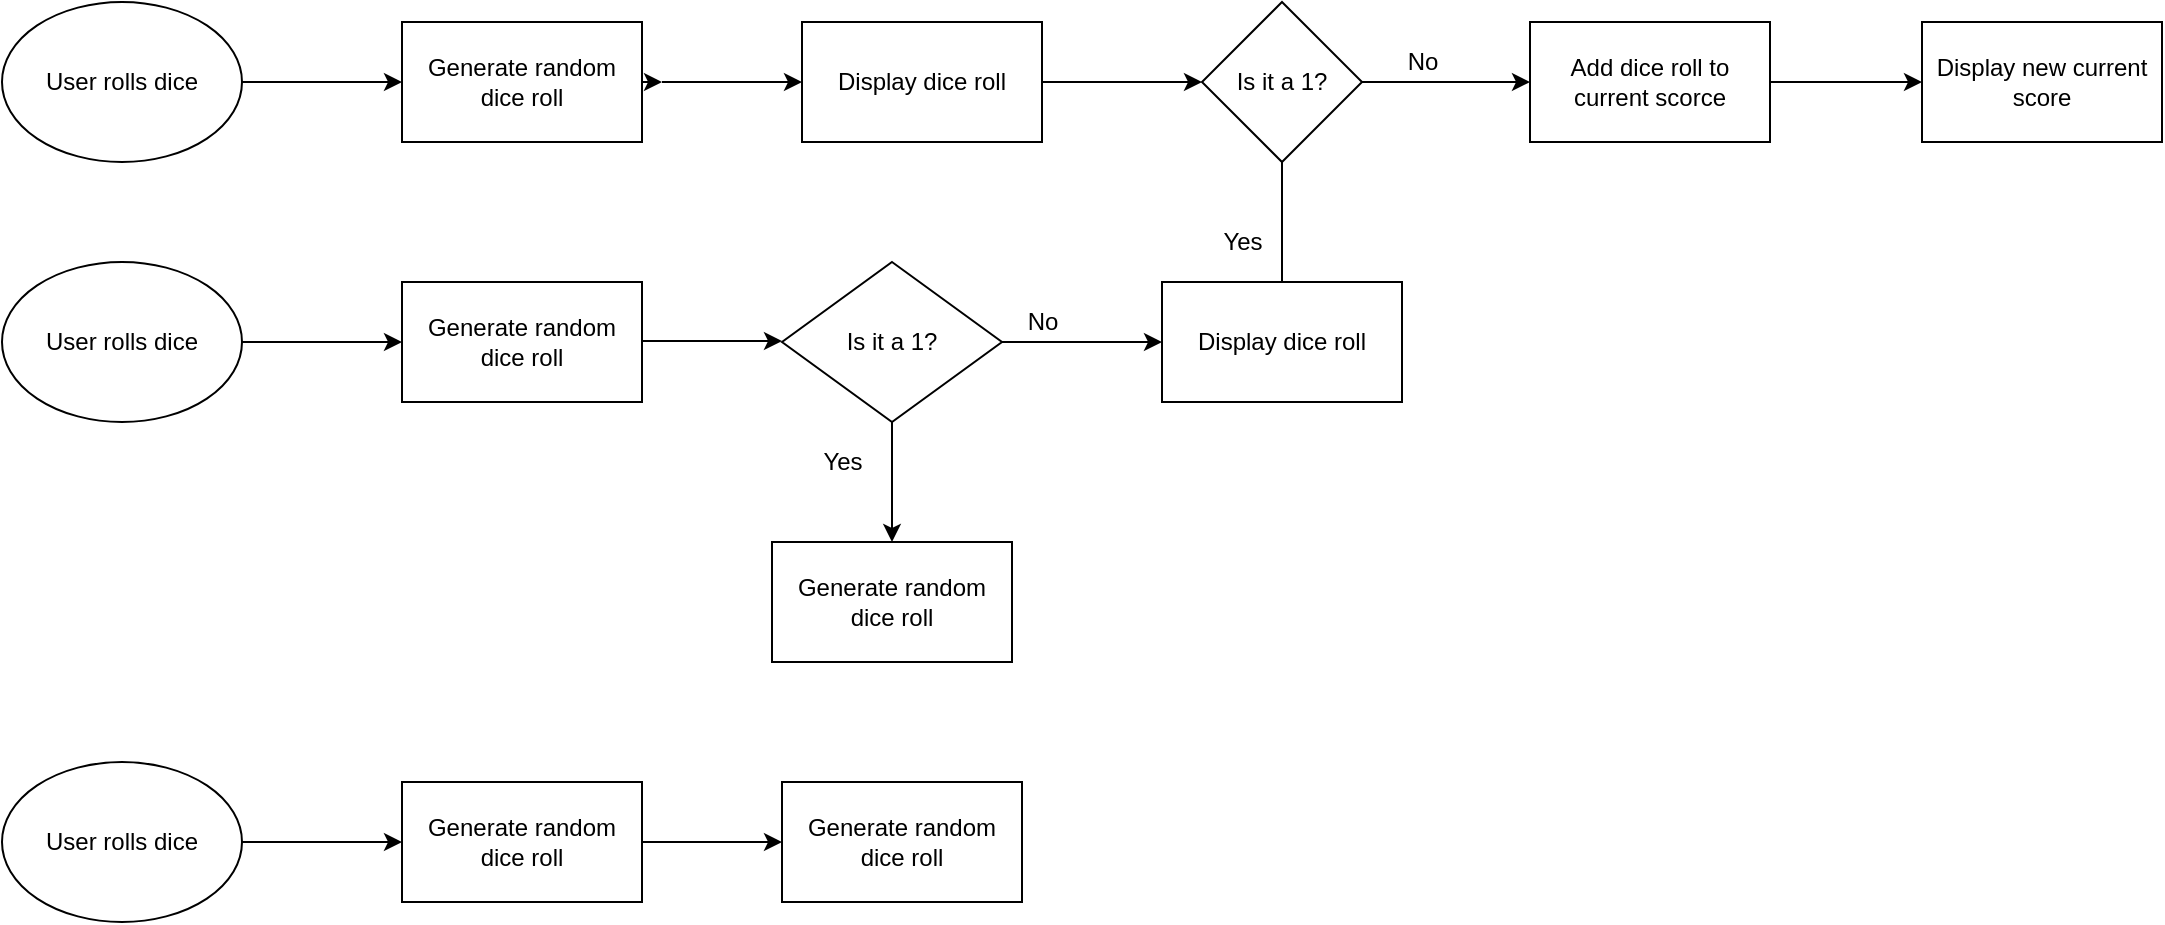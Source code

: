 <mxfile version="14.4.2" type="github">
  <diagram id="Y4Er28gGYwmPT1ONX5_L" name="Page-1">
    <mxGraphModel dx="1261" dy="783" grid="1" gridSize="10" guides="1" tooltips="1" connect="1" arrows="1" fold="1" page="1" pageScale="1" pageWidth="850" pageHeight="1100" math="0" shadow="0">
      <root>
        <mxCell id="0" />
        <mxCell id="1" parent="0" />
        <mxCell id="ww2Ax3JJ7ZaF3GS8L2p9-1" value="User rolls dice" style="ellipse;whiteSpace=wrap;html=1;" parent="1" vertex="1">
          <mxGeometry x="40" y="40" width="120" height="80" as="geometry" />
        </mxCell>
        <mxCell id="ww2Ax3JJ7ZaF3GS8L2p9-2" value="" style="endArrow=classic;html=1;" parent="1" edge="1">
          <mxGeometry width="50" height="50" relative="1" as="geometry">
            <mxPoint x="160" y="80" as="sourcePoint" />
            <mxPoint x="240" y="80" as="targetPoint" />
          </mxGeometry>
        </mxCell>
        <mxCell id="ww2Ax3JJ7ZaF3GS8L2p9-6" style="edgeStyle=orthogonalEdgeStyle;rounded=0;orthogonalLoop=1;jettySize=auto;html=1;exitX=1;exitY=0.5;exitDx=0;exitDy=0;" parent="1" source="ww2Ax3JJ7ZaF3GS8L2p9-3" edge="1">
          <mxGeometry relative="1" as="geometry">
            <mxPoint x="370" y="80" as="targetPoint" />
          </mxGeometry>
        </mxCell>
        <mxCell id="ww2Ax3JJ7ZaF3GS8L2p9-3" value="Generate random dice roll" style="rounded=0;whiteSpace=wrap;html=1;" parent="1" vertex="1">
          <mxGeometry x="240" y="50" width="120" height="60" as="geometry" />
        </mxCell>
        <mxCell id="ww2Ax3JJ7ZaF3GS8L2p9-5" value="" style="endArrow=classic;html=1;" parent="1" edge="1">
          <mxGeometry width="50" height="50" relative="1" as="geometry">
            <mxPoint x="370" y="80" as="sourcePoint" />
            <mxPoint x="440" y="80" as="targetPoint" />
          </mxGeometry>
        </mxCell>
        <mxCell id="ww2Ax3JJ7ZaF3GS8L2p9-7" value="Display dice roll" style="rounded=0;whiteSpace=wrap;html=1;" parent="1" vertex="1">
          <mxGeometry x="440" y="50" width="120" height="60" as="geometry" />
        </mxCell>
        <mxCell id="ww2Ax3JJ7ZaF3GS8L2p9-8" value="" style="endArrow=classic;html=1;exitX=1;exitY=0.5;exitDx=0;exitDy=0;" parent="1" source="ww2Ax3JJ7ZaF3GS8L2p9-7" edge="1">
          <mxGeometry width="50" height="50" relative="1" as="geometry">
            <mxPoint x="560" y="110" as="sourcePoint" />
            <mxPoint x="640" y="80" as="targetPoint" />
          </mxGeometry>
        </mxCell>
        <mxCell id="ww2Ax3JJ7ZaF3GS8L2p9-9" value="Is it a 1?" style="rhombus;whiteSpace=wrap;html=1;" parent="1" vertex="1">
          <mxGeometry x="640" y="40" width="80" height="80" as="geometry" />
        </mxCell>
        <mxCell id="ww2Ax3JJ7ZaF3GS8L2p9-16" value="" style="edgeStyle=orthogonalEdgeStyle;rounded=0;orthogonalLoop=1;jettySize=auto;html=1;" parent="1" source="ww2Ax3JJ7ZaF3GS8L2p9-10" target="ww2Ax3JJ7ZaF3GS8L2p9-15" edge="1">
          <mxGeometry relative="1" as="geometry" />
        </mxCell>
        <mxCell id="ww2Ax3JJ7ZaF3GS8L2p9-10" value="Add dice roll to current scorce" style="rounded=0;whiteSpace=wrap;html=1;" parent="1" vertex="1">
          <mxGeometry x="804" y="50" width="120" height="60" as="geometry" />
        </mxCell>
        <mxCell id="ww2Ax3JJ7ZaF3GS8L2p9-11" value="" style="endArrow=classic;html=1;entryX=0;entryY=0.5;entryDx=0;entryDy=0;exitX=1;exitY=0.5;exitDx=0;exitDy=0;" parent="1" source="ww2Ax3JJ7ZaF3GS8L2p9-9" target="ww2Ax3JJ7ZaF3GS8L2p9-10" edge="1">
          <mxGeometry width="50" height="50" relative="1" as="geometry">
            <mxPoint x="730" y="80" as="sourcePoint" />
            <mxPoint x="780" y="60" as="targetPoint" />
          </mxGeometry>
        </mxCell>
        <mxCell id="ww2Ax3JJ7ZaF3GS8L2p9-12" value="No" style="text;html=1;align=center;verticalAlign=middle;resizable=0;points=[];autosize=1;" parent="1" vertex="1">
          <mxGeometry x="735" y="60" width="30" height="20" as="geometry" />
        </mxCell>
        <mxCell id="ww2Ax3JJ7ZaF3GS8L2p9-13" value="" style="endArrow=classic;html=1;exitX=0.5;exitY=1;exitDx=0;exitDy=0;" parent="1" source="ww2Ax3JJ7ZaF3GS8L2p9-9" edge="1">
          <mxGeometry width="50" height="50" relative="1" as="geometry">
            <mxPoint x="680" y="150" as="sourcePoint" />
            <mxPoint x="680" y="200" as="targetPoint" />
          </mxGeometry>
        </mxCell>
        <mxCell id="ww2Ax3JJ7ZaF3GS8L2p9-14" value="Yes" style="text;html=1;align=center;verticalAlign=middle;resizable=0;points=[];autosize=1;" parent="1" vertex="1">
          <mxGeometry x="640" y="150" width="40" height="20" as="geometry" />
        </mxCell>
        <mxCell id="ww2Ax3JJ7ZaF3GS8L2p9-15" value="Display new current score" style="rounded=0;whiteSpace=wrap;html=1;" parent="1" vertex="1">
          <mxGeometry x="1000" y="50" width="120" height="60" as="geometry" />
        </mxCell>
        <mxCell id="4SP8xlYCGWsLMYZ0JimX-1" value="User rolls dice" style="ellipse;whiteSpace=wrap;html=1;" vertex="1" parent="1">
          <mxGeometry x="40" y="170" width="120" height="80" as="geometry" />
        </mxCell>
        <mxCell id="4SP8xlYCGWsLMYZ0JimX-17" value="" style="edgeStyle=orthogonalEdgeStyle;rounded=0;orthogonalLoop=1;jettySize=auto;html=1;" edge="1" parent="1" source="4SP8xlYCGWsLMYZ0JimX-2" target="4SP8xlYCGWsLMYZ0JimX-16">
          <mxGeometry relative="1" as="geometry" />
        </mxCell>
        <mxCell id="4SP8xlYCGWsLMYZ0JimX-2" value="User rolls dice" style="ellipse;whiteSpace=wrap;html=1;" vertex="1" parent="1">
          <mxGeometry x="40" y="420" width="120" height="80" as="geometry" />
        </mxCell>
        <mxCell id="4SP8xlYCGWsLMYZ0JimX-3" value="" style="endArrow=classic;html=1;" edge="1" parent="1">
          <mxGeometry width="50" height="50" relative="1" as="geometry">
            <mxPoint x="160" y="210" as="sourcePoint" />
            <mxPoint x="240" y="210" as="targetPoint" />
          </mxGeometry>
        </mxCell>
        <mxCell id="4SP8xlYCGWsLMYZ0JimX-4" value="Generate random dice roll" style="rounded=0;whiteSpace=wrap;html=1;" vertex="1" parent="1">
          <mxGeometry x="240" y="180" width="120" height="60" as="geometry" />
        </mxCell>
        <mxCell id="4SP8xlYCGWsLMYZ0JimX-5" value="" style="endArrow=classic;html=1;" edge="1" parent="1">
          <mxGeometry width="50" height="50" relative="1" as="geometry">
            <mxPoint x="360" y="209.5" as="sourcePoint" />
            <mxPoint x="430" y="209.5" as="targetPoint" />
          </mxGeometry>
        </mxCell>
        <mxCell id="4SP8xlYCGWsLMYZ0JimX-6" value="Display dice roll" style="rounded=0;whiteSpace=wrap;html=1;" vertex="1" parent="1">
          <mxGeometry x="620" y="180" width="120" height="60" as="geometry" />
        </mxCell>
        <mxCell id="4SP8xlYCGWsLMYZ0JimX-12" value="" style="edgeStyle=orthogonalEdgeStyle;rounded=0;orthogonalLoop=1;jettySize=auto;html=1;" edge="1" parent="1" source="4SP8xlYCGWsLMYZ0JimX-11" target="4SP8xlYCGWsLMYZ0JimX-6">
          <mxGeometry relative="1" as="geometry" />
        </mxCell>
        <mxCell id="4SP8xlYCGWsLMYZ0JimX-15" value="" style="edgeStyle=orthogonalEdgeStyle;rounded=0;orthogonalLoop=1;jettySize=auto;html=1;" edge="1" parent="1" source="4SP8xlYCGWsLMYZ0JimX-11" target="4SP8xlYCGWsLMYZ0JimX-13">
          <mxGeometry relative="1" as="geometry" />
        </mxCell>
        <mxCell id="4SP8xlYCGWsLMYZ0JimX-11" value="Is it a 1?" style="rhombus;whiteSpace=wrap;html=1;" vertex="1" parent="1">
          <mxGeometry x="430" y="170" width="110" height="80" as="geometry" />
        </mxCell>
        <mxCell id="4SP8xlYCGWsLMYZ0JimX-13" value="Generate random dice roll" style="rounded=0;whiteSpace=wrap;html=1;" vertex="1" parent="1">
          <mxGeometry x="425" y="310" width="120" height="60" as="geometry" />
        </mxCell>
        <mxCell id="4SP8xlYCGWsLMYZ0JimX-19" value="" style="edgeStyle=orthogonalEdgeStyle;rounded=0;orthogonalLoop=1;jettySize=auto;html=1;" edge="1" parent="1" source="4SP8xlYCGWsLMYZ0JimX-16" target="4SP8xlYCGWsLMYZ0JimX-18">
          <mxGeometry relative="1" as="geometry" />
        </mxCell>
        <mxCell id="4SP8xlYCGWsLMYZ0JimX-16" value="Generate random dice roll" style="rounded=0;whiteSpace=wrap;html=1;" vertex="1" parent="1">
          <mxGeometry x="240" y="430" width="120" height="60" as="geometry" />
        </mxCell>
        <mxCell id="4SP8xlYCGWsLMYZ0JimX-18" value="Generate random dice roll" style="rounded=0;whiteSpace=wrap;html=1;" vertex="1" parent="1">
          <mxGeometry x="430" y="430" width="120" height="60" as="geometry" />
        </mxCell>
        <mxCell id="4SP8xlYCGWsLMYZ0JimX-20" value="No" style="text;html=1;align=center;verticalAlign=middle;resizable=0;points=[];autosize=1;" vertex="1" parent="1">
          <mxGeometry x="545" y="190" width="30" height="20" as="geometry" />
        </mxCell>
        <mxCell id="4SP8xlYCGWsLMYZ0JimX-21" value="Yes" style="text;html=1;align=center;verticalAlign=middle;resizable=0;points=[];autosize=1;" vertex="1" parent="1">
          <mxGeometry x="440" y="260" width="40" height="20" as="geometry" />
        </mxCell>
      </root>
    </mxGraphModel>
  </diagram>
</mxfile>
